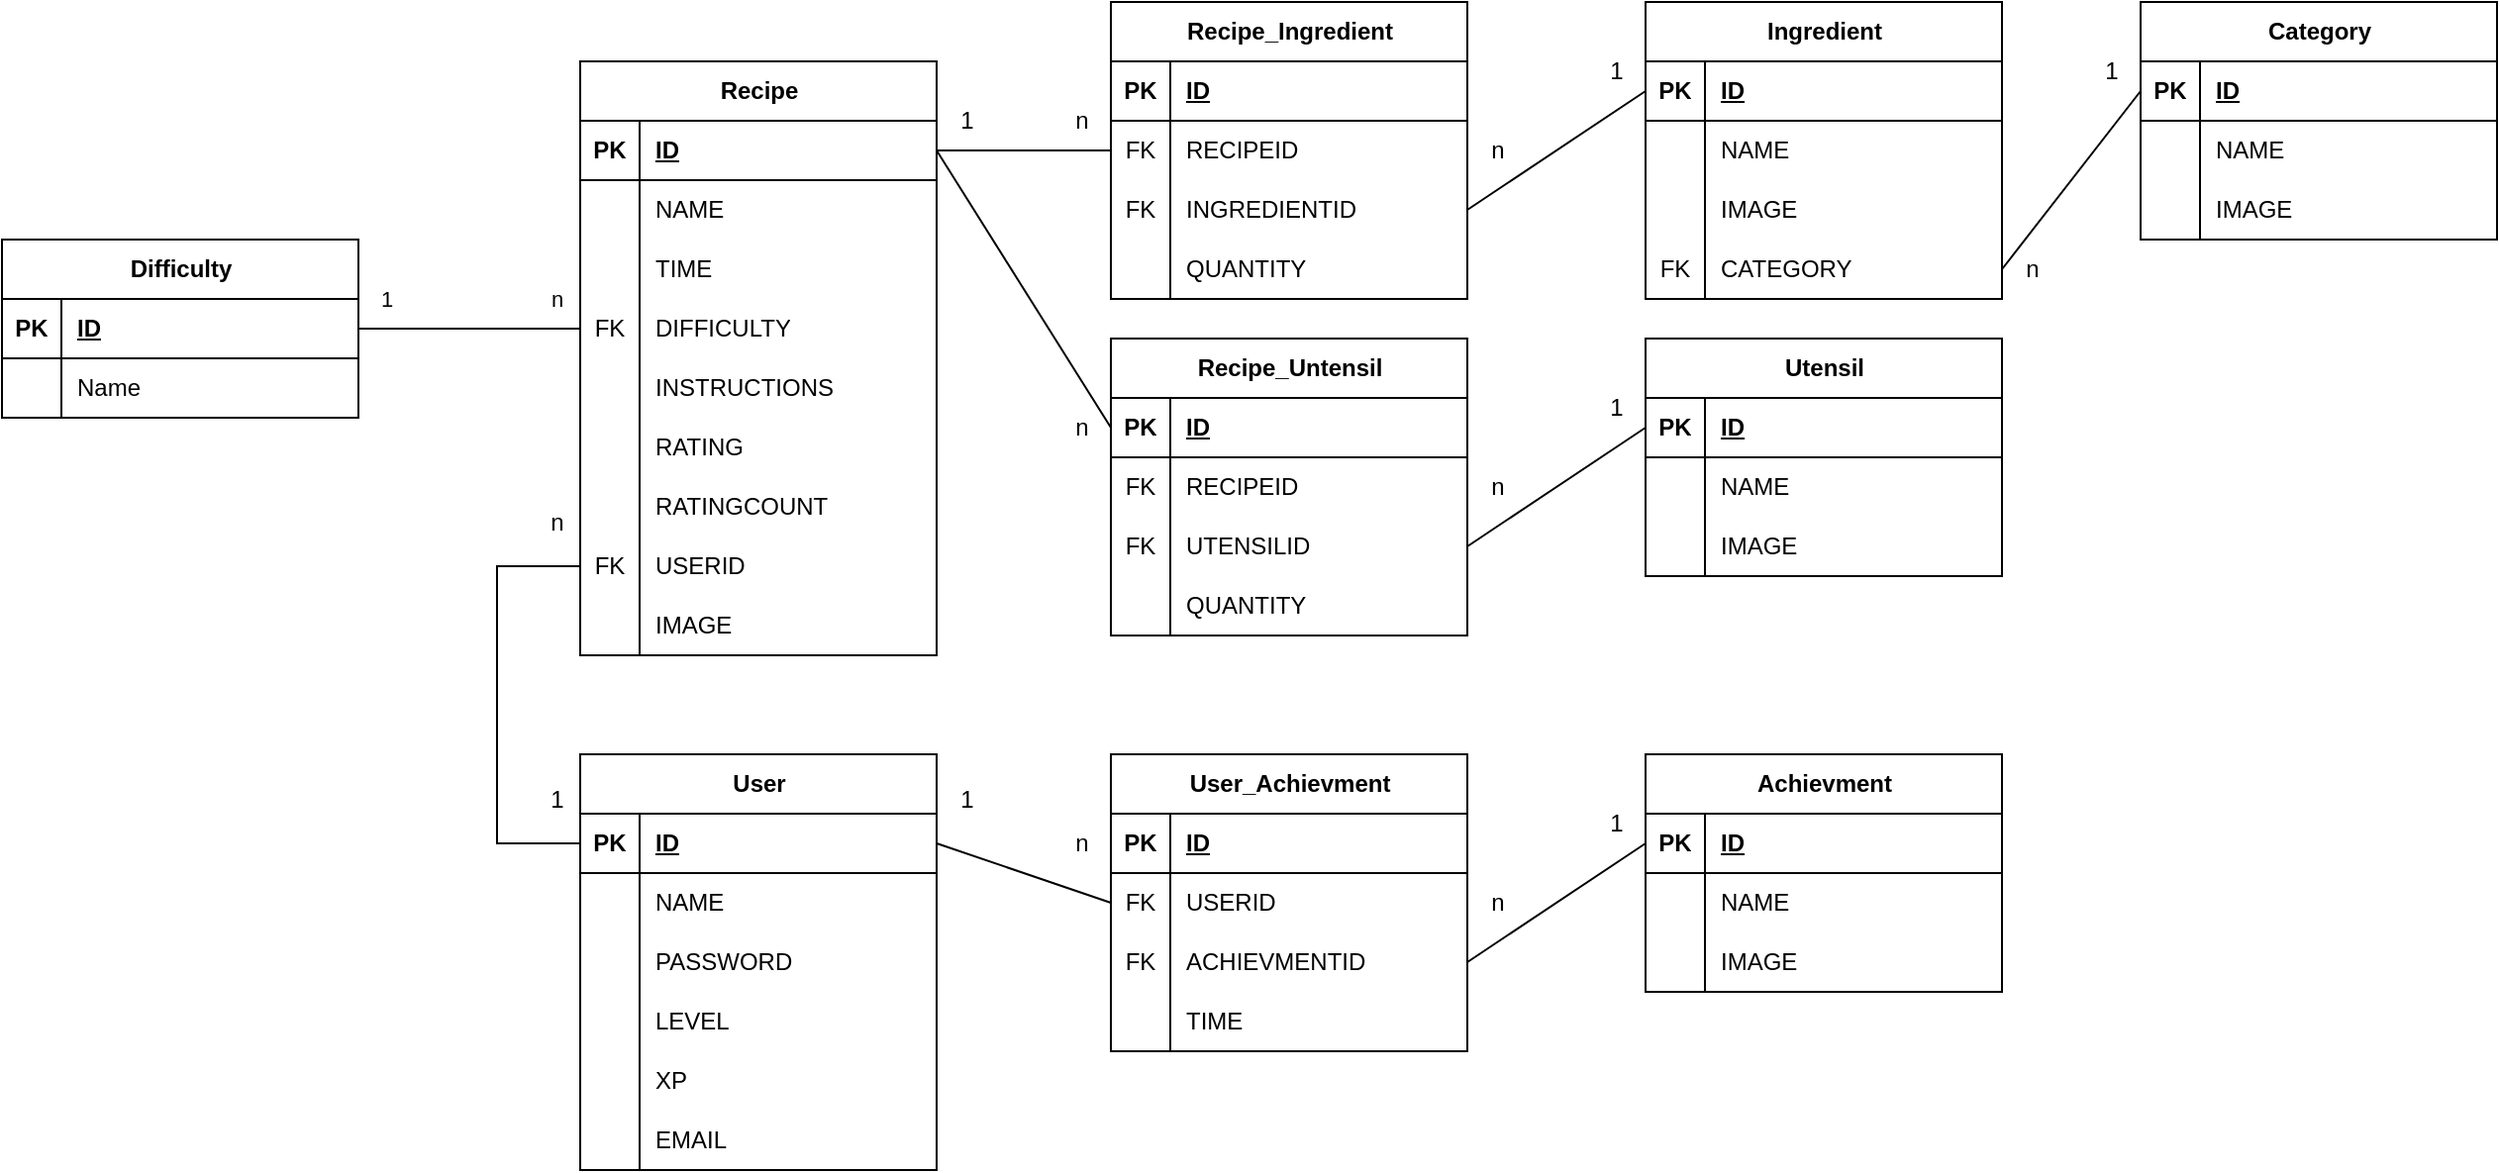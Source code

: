 <mxfile version="24.7.5">
  <diagram name="Seite-1" id="dI-5t3WgtxYJQvoR1XXH">
    <mxGraphModel dx="1142" dy="1024" grid="1" gridSize="10" guides="1" tooltips="1" connect="1" arrows="1" fold="1" page="1" pageScale="1" pageWidth="827" pageHeight="1169" math="0" shadow="0">
      <root>
        <mxCell id="0" />
        <mxCell id="1" parent="0" />
        <mxCell id="X-vyR46YRyS2ckxSCAvU-1" value="User" style="shape=table;startSize=30;container=1;collapsible=1;childLayout=tableLayout;fixedRows=1;rowLines=0;fontStyle=1;align=center;resizeLast=1;html=1;" parent="1" vertex="1">
          <mxGeometry x="1752" y="400" width="180" height="210" as="geometry" />
        </mxCell>
        <mxCell id="X-vyR46YRyS2ckxSCAvU-2" value="" style="shape=tableRow;horizontal=0;startSize=0;swimlaneHead=0;swimlaneBody=0;fillColor=none;collapsible=0;dropTarget=0;points=[[0,0.5],[1,0.5]];portConstraint=eastwest;top=0;left=0;right=0;bottom=1;" parent="X-vyR46YRyS2ckxSCAvU-1" vertex="1">
          <mxGeometry y="30" width="180" height="30" as="geometry" />
        </mxCell>
        <mxCell id="X-vyR46YRyS2ckxSCAvU-3" value="PK" style="shape=partialRectangle;connectable=0;fillColor=none;top=0;left=0;bottom=0;right=0;fontStyle=1;overflow=hidden;whiteSpace=wrap;html=1;" parent="X-vyR46YRyS2ckxSCAvU-2" vertex="1">
          <mxGeometry width="30" height="30" as="geometry">
            <mxRectangle width="30" height="30" as="alternateBounds" />
          </mxGeometry>
        </mxCell>
        <mxCell id="X-vyR46YRyS2ckxSCAvU-4" value="ID" style="shape=partialRectangle;connectable=0;fillColor=none;top=0;left=0;bottom=0;right=0;align=left;spacingLeft=6;fontStyle=5;overflow=hidden;whiteSpace=wrap;html=1;" parent="X-vyR46YRyS2ckxSCAvU-2" vertex="1">
          <mxGeometry x="30" width="150" height="30" as="geometry">
            <mxRectangle width="150" height="30" as="alternateBounds" />
          </mxGeometry>
        </mxCell>
        <mxCell id="X-vyR46YRyS2ckxSCAvU-5" value="" style="shape=tableRow;horizontal=0;startSize=0;swimlaneHead=0;swimlaneBody=0;fillColor=none;collapsible=0;dropTarget=0;points=[[0,0.5],[1,0.5]];portConstraint=eastwest;top=0;left=0;right=0;bottom=0;" parent="X-vyR46YRyS2ckxSCAvU-1" vertex="1">
          <mxGeometry y="60" width="180" height="30" as="geometry" />
        </mxCell>
        <mxCell id="X-vyR46YRyS2ckxSCAvU-6" value="" style="shape=partialRectangle;connectable=0;fillColor=none;top=0;left=0;bottom=0;right=0;editable=1;overflow=hidden;whiteSpace=wrap;html=1;" parent="X-vyR46YRyS2ckxSCAvU-5" vertex="1">
          <mxGeometry width="30" height="30" as="geometry">
            <mxRectangle width="30" height="30" as="alternateBounds" />
          </mxGeometry>
        </mxCell>
        <mxCell id="X-vyR46YRyS2ckxSCAvU-7" value="NAME" style="shape=partialRectangle;connectable=0;fillColor=none;top=0;left=0;bottom=0;right=0;align=left;spacingLeft=6;overflow=hidden;whiteSpace=wrap;html=1;" parent="X-vyR46YRyS2ckxSCAvU-5" vertex="1">
          <mxGeometry x="30" width="150" height="30" as="geometry">
            <mxRectangle width="150" height="30" as="alternateBounds" />
          </mxGeometry>
        </mxCell>
        <mxCell id="X-vyR46YRyS2ckxSCAvU-8" value="" style="shape=tableRow;horizontal=0;startSize=0;swimlaneHead=0;swimlaneBody=0;fillColor=none;collapsible=0;dropTarget=0;points=[[0,0.5],[1,0.5]];portConstraint=eastwest;top=0;left=0;right=0;bottom=0;" parent="X-vyR46YRyS2ckxSCAvU-1" vertex="1">
          <mxGeometry y="90" width="180" height="30" as="geometry" />
        </mxCell>
        <mxCell id="X-vyR46YRyS2ckxSCAvU-9" value="" style="shape=partialRectangle;connectable=0;fillColor=none;top=0;left=0;bottom=0;right=0;editable=1;overflow=hidden;whiteSpace=wrap;html=1;" parent="X-vyR46YRyS2ckxSCAvU-8" vertex="1">
          <mxGeometry width="30" height="30" as="geometry">
            <mxRectangle width="30" height="30" as="alternateBounds" />
          </mxGeometry>
        </mxCell>
        <mxCell id="X-vyR46YRyS2ckxSCAvU-10" value="PASSWORD" style="shape=partialRectangle;connectable=0;fillColor=none;top=0;left=0;bottom=0;right=0;align=left;spacingLeft=6;overflow=hidden;whiteSpace=wrap;html=1;" parent="X-vyR46YRyS2ckxSCAvU-8" vertex="1">
          <mxGeometry x="30" width="150" height="30" as="geometry">
            <mxRectangle width="150" height="30" as="alternateBounds" />
          </mxGeometry>
        </mxCell>
        <mxCell id="X-vyR46YRyS2ckxSCAvU-11" value="" style="shape=tableRow;horizontal=0;startSize=0;swimlaneHead=0;swimlaneBody=0;fillColor=none;collapsible=0;dropTarget=0;points=[[0,0.5],[1,0.5]];portConstraint=eastwest;top=0;left=0;right=0;bottom=0;" parent="X-vyR46YRyS2ckxSCAvU-1" vertex="1">
          <mxGeometry y="120" width="180" height="30" as="geometry" />
        </mxCell>
        <mxCell id="X-vyR46YRyS2ckxSCAvU-12" value="" style="shape=partialRectangle;connectable=0;fillColor=none;top=0;left=0;bottom=0;right=0;editable=1;overflow=hidden;whiteSpace=wrap;html=1;" parent="X-vyR46YRyS2ckxSCAvU-11" vertex="1">
          <mxGeometry width="30" height="30" as="geometry">
            <mxRectangle width="30" height="30" as="alternateBounds" />
          </mxGeometry>
        </mxCell>
        <mxCell id="X-vyR46YRyS2ckxSCAvU-13" value="LEVEL" style="shape=partialRectangle;connectable=0;fillColor=none;top=0;left=0;bottom=0;right=0;align=left;spacingLeft=6;overflow=hidden;whiteSpace=wrap;html=1;" parent="X-vyR46YRyS2ckxSCAvU-11" vertex="1">
          <mxGeometry x="30" width="150" height="30" as="geometry">
            <mxRectangle width="150" height="30" as="alternateBounds" />
          </mxGeometry>
        </mxCell>
        <mxCell id="X-vyR46YRyS2ckxSCAvU-14" value="" style="shape=tableRow;horizontal=0;startSize=0;swimlaneHead=0;swimlaneBody=0;fillColor=none;collapsible=0;dropTarget=0;points=[[0,0.5],[1,0.5]];portConstraint=eastwest;top=0;left=0;right=0;bottom=0;" parent="X-vyR46YRyS2ckxSCAvU-1" vertex="1">
          <mxGeometry y="150" width="180" height="30" as="geometry" />
        </mxCell>
        <mxCell id="X-vyR46YRyS2ckxSCAvU-15" value="" style="shape=partialRectangle;connectable=0;fillColor=none;top=0;left=0;bottom=0;right=0;editable=1;overflow=hidden;whiteSpace=wrap;html=1;" parent="X-vyR46YRyS2ckxSCAvU-14" vertex="1">
          <mxGeometry width="30" height="30" as="geometry">
            <mxRectangle width="30" height="30" as="alternateBounds" />
          </mxGeometry>
        </mxCell>
        <mxCell id="X-vyR46YRyS2ckxSCAvU-16" value="XP" style="shape=partialRectangle;connectable=0;fillColor=none;top=0;left=0;bottom=0;right=0;align=left;spacingLeft=6;overflow=hidden;whiteSpace=wrap;html=1;" parent="X-vyR46YRyS2ckxSCAvU-14" vertex="1">
          <mxGeometry x="30" width="150" height="30" as="geometry">
            <mxRectangle width="150" height="30" as="alternateBounds" />
          </mxGeometry>
        </mxCell>
        <mxCell id="X-vyR46YRyS2ckxSCAvU-79" value="" style="shape=tableRow;horizontal=0;startSize=0;swimlaneHead=0;swimlaneBody=0;fillColor=none;collapsible=0;dropTarget=0;points=[[0,0.5],[1,0.5]];portConstraint=eastwest;top=0;left=0;right=0;bottom=0;" parent="X-vyR46YRyS2ckxSCAvU-1" vertex="1">
          <mxGeometry y="180" width="180" height="30" as="geometry" />
        </mxCell>
        <mxCell id="X-vyR46YRyS2ckxSCAvU-80" value="" style="shape=partialRectangle;connectable=0;fillColor=none;top=0;left=0;bottom=0;right=0;editable=1;overflow=hidden;whiteSpace=wrap;html=1;" parent="X-vyR46YRyS2ckxSCAvU-79" vertex="1">
          <mxGeometry width="30" height="30" as="geometry">
            <mxRectangle width="30" height="30" as="alternateBounds" />
          </mxGeometry>
        </mxCell>
        <mxCell id="X-vyR46YRyS2ckxSCAvU-81" value="EMAIL" style="shape=partialRectangle;connectable=0;fillColor=none;top=0;left=0;bottom=0;right=0;align=left;spacingLeft=6;overflow=hidden;whiteSpace=wrap;html=1;" parent="X-vyR46YRyS2ckxSCAvU-79" vertex="1">
          <mxGeometry x="30" width="150" height="30" as="geometry">
            <mxRectangle width="150" height="30" as="alternateBounds" />
          </mxGeometry>
        </mxCell>
        <mxCell id="X-vyR46YRyS2ckxSCAvU-17" value="Difficulty" style="shape=table;startSize=30;container=1;collapsible=1;childLayout=tableLayout;fixedRows=1;rowLines=0;fontStyle=1;align=center;resizeLast=1;html=1;" parent="1" vertex="1">
          <mxGeometry x="1460" y="140" width="180" height="90" as="geometry" />
        </mxCell>
        <mxCell id="X-vyR46YRyS2ckxSCAvU-18" value="" style="shape=tableRow;horizontal=0;startSize=0;swimlaneHead=0;swimlaneBody=0;fillColor=none;collapsible=0;dropTarget=0;points=[[0,0.5],[1,0.5]];portConstraint=eastwest;top=0;left=0;right=0;bottom=1;" parent="X-vyR46YRyS2ckxSCAvU-17" vertex="1">
          <mxGeometry y="30" width="180" height="30" as="geometry" />
        </mxCell>
        <mxCell id="X-vyR46YRyS2ckxSCAvU-19" value="PK" style="shape=partialRectangle;connectable=0;fillColor=none;top=0;left=0;bottom=0;right=0;fontStyle=1;overflow=hidden;whiteSpace=wrap;html=1;" parent="X-vyR46YRyS2ckxSCAvU-18" vertex="1">
          <mxGeometry width="30" height="30" as="geometry">
            <mxRectangle width="30" height="30" as="alternateBounds" />
          </mxGeometry>
        </mxCell>
        <mxCell id="X-vyR46YRyS2ckxSCAvU-20" value="ID" style="shape=partialRectangle;connectable=0;fillColor=none;top=0;left=0;bottom=0;right=0;align=left;spacingLeft=6;fontStyle=5;overflow=hidden;whiteSpace=wrap;html=1;" parent="X-vyR46YRyS2ckxSCAvU-18" vertex="1">
          <mxGeometry x="30" width="150" height="30" as="geometry">
            <mxRectangle width="150" height="30" as="alternateBounds" />
          </mxGeometry>
        </mxCell>
        <mxCell id="X-vyR46YRyS2ckxSCAvU-21" value="" style="shape=tableRow;horizontal=0;startSize=0;swimlaneHead=0;swimlaneBody=0;fillColor=none;collapsible=0;dropTarget=0;points=[[0,0.5],[1,0.5]];portConstraint=eastwest;top=0;left=0;right=0;bottom=0;" parent="X-vyR46YRyS2ckxSCAvU-17" vertex="1">
          <mxGeometry y="60" width="180" height="30" as="geometry" />
        </mxCell>
        <mxCell id="X-vyR46YRyS2ckxSCAvU-22" value="" style="shape=partialRectangle;connectable=0;fillColor=none;top=0;left=0;bottom=0;right=0;editable=1;overflow=hidden;whiteSpace=wrap;html=1;" parent="X-vyR46YRyS2ckxSCAvU-21" vertex="1">
          <mxGeometry width="30" height="30" as="geometry">
            <mxRectangle width="30" height="30" as="alternateBounds" />
          </mxGeometry>
        </mxCell>
        <mxCell id="X-vyR46YRyS2ckxSCAvU-23" value="Name" style="shape=partialRectangle;connectable=0;fillColor=none;top=0;left=0;bottom=0;right=0;align=left;spacingLeft=6;overflow=hidden;whiteSpace=wrap;html=1;" parent="X-vyR46YRyS2ckxSCAvU-21" vertex="1">
          <mxGeometry x="30" width="150" height="30" as="geometry">
            <mxRectangle width="150" height="30" as="alternateBounds" />
          </mxGeometry>
        </mxCell>
        <mxCell id="X-vyR46YRyS2ckxSCAvU-24" value="Ingredient" style="shape=table;startSize=30;container=1;collapsible=1;childLayout=tableLayout;fixedRows=1;rowLines=0;fontStyle=1;align=center;resizeLast=1;html=1;" parent="1" vertex="1">
          <mxGeometry x="2290" y="20" width="180" height="150" as="geometry" />
        </mxCell>
        <mxCell id="X-vyR46YRyS2ckxSCAvU-25" value="" style="shape=tableRow;horizontal=0;startSize=0;swimlaneHead=0;swimlaneBody=0;fillColor=none;collapsible=0;dropTarget=0;points=[[0,0.5],[1,0.5]];portConstraint=eastwest;top=0;left=0;right=0;bottom=1;" parent="X-vyR46YRyS2ckxSCAvU-24" vertex="1">
          <mxGeometry y="30" width="180" height="30" as="geometry" />
        </mxCell>
        <mxCell id="X-vyR46YRyS2ckxSCAvU-26" value="PK" style="shape=partialRectangle;connectable=0;fillColor=none;top=0;left=0;bottom=0;right=0;fontStyle=1;overflow=hidden;whiteSpace=wrap;html=1;" parent="X-vyR46YRyS2ckxSCAvU-25" vertex="1">
          <mxGeometry width="30" height="30" as="geometry">
            <mxRectangle width="30" height="30" as="alternateBounds" />
          </mxGeometry>
        </mxCell>
        <mxCell id="X-vyR46YRyS2ckxSCAvU-27" value="ID" style="shape=partialRectangle;connectable=0;fillColor=none;top=0;left=0;bottom=0;right=0;align=left;spacingLeft=6;fontStyle=5;overflow=hidden;whiteSpace=wrap;html=1;" parent="X-vyR46YRyS2ckxSCAvU-25" vertex="1">
          <mxGeometry x="30" width="150" height="30" as="geometry">
            <mxRectangle width="150" height="30" as="alternateBounds" />
          </mxGeometry>
        </mxCell>
        <mxCell id="X-vyR46YRyS2ckxSCAvU-28" value="" style="shape=tableRow;horizontal=0;startSize=0;swimlaneHead=0;swimlaneBody=0;fillColor=none;collapsible=0;dropTarget=0;points=[[0,0.5],[1,0.5]];portConstraint=eastwest;top=0;left=0;right=0;bottom=0;" parent="X-vyR46YRyS2ckxSCAvU-24" vertex="1">
          <mxGeometry y="60" width="180" height="30" as="geometry" />
        </mxCell>
        <mxCell id="X-vyR46YRyS2ckxSCAvU-29" value="" style="shape=partialRectangle;connectable=0;fillColor=none;top=0;left=0;bottom=0;right=0;editable=1;overflow=hidden;whiteSpace=wrap;html=1;" parent="X-vyR46YRyS2ckxSCAvU-28" vertex="1">
          <mxGeometry width="30" height="30" as="geometry">
            <mxRectangle width="30" height="30" as="alternateBounds" />
          </mxGeometry>
        </mxCell>
        <mxCell id="X-vyR46YRyS2ckxSCAvU-30" value="NAME" style="shape=partialRectangle;connectable=0;fillColor=none;top=0;left=0;bottom=0;right=0;align=left;spacingLeft=6;overflow=hidden;whiteSpace=wrap;html=1;" parent="X-vyR46YRyS2ckxSCAvU-28" vertex="1">
          <mxGeometry x="30" width="150" height="30" as="geometry">
            <mxRectangle width="150" height="30" as="alternateBounds" />
          </mxGeometry>
        </mxCell>
        <mxCell id="WhiQcpHxxrRyRpw_PIDr-4" value="" style="shape=tableRow;horizontal=0;startSize=0;swimlaneHead=0;swimlaneBody=0;fillColor=none;collapsible=0;dropTarget=0;points=[[0,0.5],[1,0.5]];portConstraint=eastwest;top=0;left=0;right=0;bottom=0;" parent="X-vyR46YRyS2ckxSCAvU-24" vertex="1">
          <mxGeometry y="90" width="180" height="30" as="geometry" />
        </mxCell>
        <mxCell id="WhiQcpHxxrRyRpw_PIDr-5" value="" style="shape=partialRectangle;connectable=0;fillColor=none;top=0;left=0;bottom=0;right=0;editable=1;overflow=hidden;whiteSpace=wrap;html=1;" parent="WhiQcpHxxrRyRpw_PIDr-4" vertex="1">
          <mxGeometry width="30" height="30" as="geometry">
            <mxRectangle width="30" height="30" as="alternateBounds" />
          </mxGeometry>
        </mxCell>
        <mxCell id="WhiQcpHxxrRyRpw_PIDr-6" value="IMAGE" style="shape=partialRectangle;connectable=0;fillColor=none;top=0;left=0;bottom=0;right=0;align=left;spacingLeft=6;overflow=hidden;whiteSpace=wrap;html=1;" parent="WhiQcpHxxrRyRpw_PIDr-4" vertex="1">
          <mxGeometry x="30" width="150" height="30" as="geometry">
            <mxRectangle width="150" height="30" as="alternateBounds" />
          </mxGeometry>
        </mxCell>
        <mxCell id="WhiQcpHxxrRyRpw_PIDr-29" value="" style="shape=tableRow;horizontal=0;startSize=0;swimlaneHead=0;swimlaneBody=0;fillColor=none;collapsible=0;dropTarget=0;points=[[0,0.5],[1,0.5]];portConstraint=eastwest;top=0;left=0;right=0;bottom=0;" parent="X-vyR46YRyS2ckxSCAvU-24" vertex="1">
          <mxGeometry y="120" width="180" height="30" as="geometry" />
        </mxCell>
        <mxCell id="WhiQcpHxxrRyRpw_PIDr-30" value="FK" style="shape=partialRectangle;connectable=0;fillColor=none;top=0;left=0;bottom=0;right=0;editable=1;overflow=hidden;whiteSpace=wrap;html=1;" parent="WhiQcpHxxrRyRpw_PIDr-29" vertex="1">
          <mxGeometry width="30" height="30" as="geometry">
            <mxRectangle width="30" height="30" as="alternateBounds" />
          </mxGeometry>
        </mxCell>
        <mxCell id="WhiQcpHxxrRyRpw_PIDr-31" value="CATEGORY" style="shape=partialRectangle;connectable=0;fillColor=none;top=0;left=0;bottom=0;right=0;align=left;spacingLeft=6;overflow=hidden;whiteSpace=wrap;html=1;" parent="WhiQcpHxxrRyRpw_PIDr-29" vertex="1">
          <mxGeometry x="30" width="150" height="30" as="geometry">
            <mxRectangle width="150" height="30" as="alternateBounds" />
          </mxGeometry>
        </mxCell>
        <mxCell id="X-vyR46YRyS2ckxSCAvU-31" value="Recipe" style="shape=table;startSize=30;container=1;collapsible=1;childLayout=tableLayout;fixedRows=1;rowLines=0;fontStyle=1;align=center;resizeLast=1;html=1;" parent="1" vertex="1">
          <mxGeometry x="1752" y="50" width="180" height="300" as="geometry" />
        </mxCell>
        <mxCell id="X-vyR46YRyS2ckxSCAvU-32" value="" style="shape=tableRow;horizontal=0;startSize=0;swimlaneHead=0;swimlaneBody=0;fillColor=none;collapsible=0;dropTarget=0;points=[[0,0.5],[1,0.5]];portConstraint=eastwest;top=0;left=0;right=0;bottom=1;" parent="X-vyR46YRyS2ckxSCAvU-31" vertex="1">
          <mxGeometry y="30" width="180" height="30" as="geometry" />
        </mxCell>
        <mxCell id="X-vyR46YRyS2ckxSCAvU-33" value="PK" style="shape=partialRectangle;connectable=0;fillColor=none;top=0;left=0;bottom=0;right=0;fontStyle=1;overflow=hidden;whiteSpace=wrap;html=1;" parent="X-vyR46YRyS2ckxSCAvU-32" vertex="1">
          <mxGeometry width="30" height="30" as="geometry">
            <mxRectangle width="30" height="30" as="alternateBounds" />
          </mxGeometry>
        </mxCell>
        <mxCell id="X-vyR46YRyS2ckxSCAvU-34" value="ID" style="shape=partialRectangle;connectable=0;fillColor=none;top=0;left=0;bottom=0;right=0;align=left;spacingLeft=6;fontStyle=5;overflow=hidden;whiteSpace=wrap;html=1;" parent="X-vyR46YRyS2ckxSCAvU-32" vertex="1">
          <mxGeometry x="30" width="150" height="30" as="geometry">
            <mxRectangle width="150" height="30" as="alternateBounds" />
          </mxGeometry>
        </mxCell>
        <mxCell id="X-vyR46YRyS2ckxSCAvU-35" value="" style="shape=tableRow;horizontal=0;startSize=0;swimlaneHead=0;swimlaneBody=0;fillColor=none;collapsible=0;dropTarget=0;points=[[0,0.5],[1,0.5]];portConstraint=eastwest;top=0;left=0;right=0;bottom=0;" parent="X-vyR46YRyS2ckxSCAvU-31" vertex="1">
          <mxGeometry y="60" width="180" height="30" as="geometry" />
        </mxCell>
        <mxCell id="X-vyR46YRyS2ckxSCAvU-36" value="" style="shape=partialRectangle;connectable=0;fillColor=none;top=0;left=0;bottom=0;right=0;editable=1;overflow=hidden;whiteSpace=wrap;html=1;" parent="X-vyR46YRyS2ckxSCAvU-35" vertex="1">
          <mxGeometry width="30" height="30" as="geometry">
            <mxRectangle width="30" height="30" as="alternateBounds" />
          </mxGeometry>
        </mxCell>
        <mxCell id="X-vyR46YRyS2ckxSCAvU-37" value="NAME" style="shape=partialRectangle;connectable=0;fillColor=none;top=0;left=0;bottom=0;right=0;align=left;spacingLeft=6;overflow=hidden;whiteSpace=wrap;html=1;" parent="X-vyR46YRyS2ckxSCAvU-35" vertex="1">
          <mxGeometry x="30" width="150" height="30" as="geometry">
            <mxRectangle width="150" height="30" as="alternateBounds" />
          </mxGeometry>
        </mxCell>
        <mxCell id="X-vyR46YRyS2ckxSCAvU-44" value="" style="shape=tableRow;horizontal=0;startSize=0;swimlaneHead=0;swimlaneBody=0;fillColor=none;collapsible=0;dropTarget=0;points=[[0,0.5],[1,0.5]];portConstraint=eastwest;top=0;left=0;right=0;bottom=0;" parent="X-vyR46YRyS2ckxSCAvU-31" vertex="1">
          <mxGeometry y="90" width="180" height="30" as="geometry" />
        </mxCell>
        <mxCell id="X-vyR46YRyS2ckxSCAvU-45" value="" style="shape=partialRectangle;connectable=0;fillColor=none;top=0;left=0;bottom=0;right=0;editable=1;overflow=hidden;whiteSpace=wrap;html=1;" parent="X-vyR46YRyS2ckxSCAvU-44" vertex="1">
          <mxGeometry width="30" height="30" as="geometry">
            <mxRectangle width="30" height="30" as="alternateBounds" />
          </mxGeometry>
        </mxCell>
        <mxCell id="X-vyR46YRyS2ckxSCAvU-46" value="TIME" style="shape=partialRectangle;connectable=0;fillColor=none;top=0;left=0;bottom=0;right=0;align=left;spacingLeft=6;overflow=hidden;whiteSpace=wrap;html=1;" parent="X-vyR46YRyS2ckxSCAvU-44" vertex="1">
          <mxGeometry x="30" width="150" height="30" as="geometry">
            <mxRectangle width="150" height="30" as="alternateBounds" />
          </mxGeometry>
        </mxCell>
        <mxCell id="X-vyR46YRyS2ckxSCAvU-47" value="" style="shape=tableRow;horizontal=0;startSize=0;swimlaneHead=0;swimlaneBody=0;fillColor=none;collapsible=0;dropTarget=0;points=[[0,0.5],[1,0.5]];portConstraint=eastwest;top=0;left=0;right=0;bottom=0;" parent="X-vyR46YRyS2ckxSCAvU-31" vertex="1">
          <mxGeometry y="120" width="180" height="30" as="geometry" />
        </mxCell>
        <mxCell id="X-vyR46YRyS2ckxSCAvU-48" value="FK" style="shape=partialRectangle;connectable=0;fillColor=none;top=0;left=0;bottom=0;right=0;editable=1;overflow=hidden;whiteSpace=wrap;html=1;" parent="X-vyR46YRyS2ckxSCAvU-47" vertex="1">
          <mxGeometry width="30" height="30" as="geometry">
            <mxRectangle width="30" height="30" as="alternateBounds" />
          </mxGeometry>
        </mxCell>
        <mxCell id="X-vyR46YRyS2ckxSCAvU-49" value="DIFFICULTY" style="shape=partialRectangle;connectable=0;fillColor=none;top=0;left=0;bottom=0;right=0;align=left;spacingLeft=6;overflow=hidden;whiteSpace=wrap;html=1;" parent="X-vyR46YRyS2ckxSCAvU-47" vertex="1">
          <mxGeometry x="30" width="150" height="30" as="geometry">
            <mxRectangle width="150" height="30" as="alternateBounds" />
          </mxGeometry>
        </mxCell>
        <mxCell id="X-vyR46YRyS2ckxSCAvU-50" value="" style="shape=tableRow;horizontal=0;startSize=0;swimlaneHead=0;swimlaneBody=0;fillColor=none;collapsible=0;dropTarget=0;points=[[0,0.5],[1,0.5]];portConstraint=eastwest;top=0;left=0;right=0;bottom=0;" parent="X-vyR46YRyS2ckxSCAvU-31" vertex="1">
          <mxGeometry y="150" width="180" height="30" as="geometry" />
        </mxCell>
        <mxCell id="X-vyR46YRyS2ckxSCAvU-51" value="" style="shape=partialRectangle;connectable=0;fillColor=none;top=0;left=0;bottom=0;right=0;editable=1;overflow=hidden;whiteSpace=wrap;html=1;" parent="X-vyR46YRyS2ckxSCAvU-50" vertex="1">
          <mxGeometry width="30" height="30" as="geometry">
            <mxRectangle width="30" height="30" as="alternateBounds" />
          </mxGeometry>
        </mxCell>
        <mxCell id="X-vyR46YRyS2ckxSCAvU-52" value="INSTRUCTIONS" style="shape=partialRectangle;connectable=0;fillColor=none;top=0;left=0;bottom=0;right=0;align=left;spacingLeft=6;overflow=hidden;whiteSpace=wrap;html=1;" parent="X-vyR46YRyS2ckxSCAvU-50" vertex="1">
          <mxGeometry x="30" width="150" height="30" as="geometry">
            <mxRectangle width="150" height="30" as="alternateBounds" />
          </mxGeometry>
        </mxCell>
        <mxCell id="X-vyR46YRyS2ckxSCAvU-53" value="" style="shape=tableRow;horizontal=0;startSize=0;swimlaneHead=0;swimlaneBody=0;fillColor=none;collapsible=0;dropTarget=0;points=[[0,0.5],[1,0.5]];portConstraint=eastwest;top=0;left=0;right=0;bottom=0;" parent="X-vyR46YRyS2ckxSCAvU-31" vertex="1">
          <mxGeometry y="180" width="180" height="30" as="geometry" />
        </mxCell>
        <mxCell id="X-vyR46YRyS2ckxSCAvU-54" value="" style="shape=partialRectangle;connectable=0;fillColor=none;top=0;left=0;bottom=0;right=0;editable=1;overflow=hidden;whiteSpace=wrap;html=1;" parent="X-vyR46YRyS2ckxSCAvU-53" vertex="1">
          <mxGeometry width="30" height="30" as="geometry">
            <mxRectangle width="30" height="30" as="alternateBounds" />
          </mxGeometry>
        </mxCell>
        <mxCell id="X-vyR46YRyS2ckxSCAvU-55" value="RATING" style="shape=partialRectangle;connectable=0;fillColor=none;top=0;left=0;bottom=0;right=0;align=left;spacingLeft=6;overflow=hidden;whiteSpace=wrap;html=1;" parent="X-vyR46YRyS2ckxSCAvU-53" vertex="1">
          <mxGeometry x="30" width="150" height="30" as="geometry">
            <mxRectangle width="150" height="30" as="alternateBounds" />
          </mxGeometry>
        </mxCell>
        <mxCell id="WhiQcpHxxrRyRpw_PIDr-13" value="" style="shape=tableRow;horizontal=0;startSize=0;swimlaneHead=0;swimlaneBody=0;fillColor=none;collapsible=0;dropTarget=0;points=[[0,0.5],[1,0.5]];portConstraint=eastwest;top=0;left=0;right=0;bottom=0;" parent="X-vyR46YRyS2ckxSCAvU-31" vertex="1">
          <mxGeometry y="210" width="180" height="30" as="geometry" />
        </mxCell>
        <mxCell id="WhiQcpHxxrRyRpw_PIDr-14" value="" style="shape=partialRectangle;connectable=0;fillColor=none;top=0;left=0;bottom=0;right=0;editable=1;overflow=hidden;whiteSpace=wrap;html=1;" parent="WhiQcpHxxrRyRpw_PIDr-13" vertex="1">
          <mxGeometry width="30" height="30" as="geometry">
            <mxRectangle width="30" height="30" as="alternateBounds" />
          </mxGeometry>
        </mxCell>
        <mxCell id="WhiQcpHxxrRyRpw_PIDr-15" value="RATINGCOUNT" style="shape=partialRectangle;connectable=0;fillColor=none;top=0;left=0;bottom=0;right=0;align=left;spacingLeft=6;overflow=hidden;whiteSpace=wrap;html=1;" parent="WhiQcpHxxrRyRpw_PIDr-13" vertex="1">
          <mxGeometry x="30" width="150" height="30" as="geometry">
            <mxRectangle width="150" height="30" as="alternateBounds" />
          </mxGeometry>
        </mxCell>
        <mxCell id="WhiQcpHxxrRyRpw_PIDr-1" value="" style="shape=tableRow;horizontal=0;startSize=0;swimlaneHead=0;swimlaneBody=0;fillColor=none;collapsible=0;dropTarget=0;points=[[0,0.5],[1,0.5]];portConstraint=eastwest;top=0;left=0;right=0;bottom=0;" parent="X-vyR46YRyS2ckxSCAvU-31" vertex="1">
          <mxGeometry y="240" width="180" height="30" as="geometry" />
        </mxCell>
        <mxCell id="WhiQcpHxxrRyRpw_PIDr-2" value="FK" style="shape=partialRectangle;connectable=0;fillColor=none;top=0;left=0;bottom=0;right=0;editable=1;overflow=hidden;whiteSpace=wrap;html=1;" parent="WhiQcpHxxrRyRpw_PIDr-1" vertex="1">
          <mxGeometry width="30" height="30" as="geometry">
            <mxRectangle width="30" height="30" as="alternateBounds" />
          </mxGeometry>
        </mxCell>
        <mxCell id="WhiQcpHxxrRyRpw_PIDr-3" value="USERID" style="shape=partialRectangle;connectable=0;fillColor=none;top=0;left=0;bottom=0;right=0;align=left;spacingLeft=6;overflow=hidden;whiteSpace=wrap;html=1;" parent="WhiQcpHxxrRyRpw_PIDr-1" vertex="1">
          <mxGeometry x="30" width="150" height="30" as="geometry">
            <mxRectangle width="150" height="30" as="alternateBounds" />
          </mxGeometry>
        </mxCell>
        <mxCell id="BqwBsYrHQALBwbv7WWk7-32" value="" style="shape=tableRow;horizontal=0;startSize=0;swimlaneHead=0;swimlaneBody=0;fillColor=none;collapsible=0;dropTarget=0;points=[[0,0.5],[1,0.5]];portConstraint=eastwest;top=0;left=0;right=0;bottom=0;" parent="X-vyR46YRyS2ckxSCAvU-31" vertex="1">
          <mxGeometry y="270" width="180" height="30" as="geometry" />
        </mxCell>
        <mxCell id="BqwBsYrHQALBwbv7WWk7-33" value="" style="shape=partialRectangle;connectable=0;fillColor=none;top=0;left=0;bottom=0;right=0;editable=1;overflow=hidden;whiteSpace=wrap;html=1;" parent="BqwBsYrHQALBwbv7WWk7-32" vertex="1">
          <mxGeometry width="30" height="30" as="geometry">
            <mxRectangle width="30" height="30" as="alternateBounds" />
          </mxGeometry>
        </mxCell>
        <mxCell id="BqwBsYrHQALBwbv7WWk7-34" value="IMAGE" style="shape=partialRectangle;connectable=0;fillColor=none;top=0;left=0;bottom=0;right=0;align=left;spacingLeft=6;overflow=hidden;whiteSpace=wrap;html=1;" parent="BqwBsYrHQALBwbv7WWk7-32" vertex="1">
          <mxGeometry x="30" width="150" height="30" as="geometry">
            <mxRectangle width="150" height="30" as="alternateBounds" />
          </mxGeometry>
        </mxCell>
        <mxCell id="X-vyR46YRyS2ckxSCAvU-59" value="Achievment" style="shape=table;startSize=30;container=1;collapsible=1;childLayout=tableLayout;fixedRows=1;rowLines=0;fontStyle=1;align=center;resizeLast=1;html=1;" parent="1" vertex="1">
          <mxGeometry x="2290" y="400" width="180" height="120" as="geometry" />
        </mxCell>
        <mxCell id="X-vyR46YRyS2ckxSCAvU-60" value="" style="shape=tableRow;horizontal=0;startSize=0;swimlaneHead=0;swimlaneBody=0;fillColor=none;collapsible=0;dropTarget=0;points=[[0,0.5],[1,0.5]];portConstraint=eastwest;top=0;left=0;right=0;bottom=1;" parent="X-vyR46YRyS2ckxSCAvU-59" vertex="1">
          <mxGeometry y="30" width="180" height="30" as="geometry" />
        </mxCell>
        <mxCell id="X-vyR46YRyS2ckxSCAvU-61" value="PK" style="shape=partialRectangle;connectable=0;fillColor=none;top=0;left=0;bottom=0;right=0;fontStyle=1;overflow=hidden;whiteSpace=wrap;html=1;" parent="X-vyR46YRyS2ckxSCAvU-60" vertex="1">
          <mxGeometry width="30" height="30" as="geometry">
            <mxRectangle width="30" height="30" as="alternateBounds" />
          </mxGeometry>
        </mxCell>
        <mxCell id="X-vyR46YRyS2ckxSCAvU-62" value="ID" style="shape=partialRectangle;connectable=0;fillColor=none;top=0;left=0;bottom=0;right=0;align=left;spacingLeft=6;fontStyle=5;overflow=hidden;whiteSpace=wrap;html=1;" parent="X-vyR46YRyS2ckxSCAvU-60" vertex="1">
          <mxGeometry x="30" width="150" height="30" as="geometry">
            <mxRectangle width="150" height="30" as="alternateBounds" />
          </mxGeometry>
        </mxCell>
        <mxCell id="X-vyR46YRyS2ckxSCAvU-63" value="" style="shape=tableRow;horizontal=0;startSize=0;swimlaneHead=0;swimlaneBody=0;fillColor=none;collapsible=0;dropTarget=0;points=[[0,0.5],[1,0.5]];portConstraint=eastwest;top=0;left=0;right=0;bottom=0;" parent="X-vyR46YRyS2ckxSCAvU-59" vertex="1">
          <mxGeometry y="60" width="180" height="30" as="geometry" />
        </mxCell>
        <mxCell id="X-vyR46YRyS2ckxSCAvU-64" value="" style="shape=partialRectangle;connectable=0;fillColor=none;top=0;left=0;bottom=0;right=0;editable=1;overflow=hidden;whiteSpace=wrap;html=1;" parent="X-vyR46YRyS2ckxSCAvU-63" vertex="1">
          <mxGeometry width="30" height="30" as="geometry">
            <mxRectangle width="30" height="30" as="alternateBounds" />
          </mxGeometry>
        </mxCell>
        <mxCell id="X-vyR46YRyS2ckxSCAvU-65" value="NAME" style="shape=partialRectangle;connectable=0;fillColor=none;top=0;left=0;bottom=0;right=0;align=left;spacingLeft=6;overflow=hidden;whiteSpace=wrap;html=1;" parent="X-vyR46YRyS2ckxSCAvU-63" vertex="1">
          <mxGeometry x="30" width="150" height="30" as="geometry">
            <mxRectangle width="150" height="30" as="alternateBounds" />
          </mxGeometry>
        </mxCell>
        <mxCell id="WhiQcpHxxrRyRpw_PIDr-10" value="" style="shape=tableRow;horizontal=0;startSize=0;swimlaneHead=0;swimlaneBody=0;fillColor=none;collapsible=0;dropTarget=0;points=[[0,0.5],[1,0.5]];portConstraint=eastwest;top=0;left=0;right=0;bottom=0;" parent="X-vyR46YRyS2ckxSCAvU-59" vertex="1">
          <mxGeometry y="90" width="180" height="30" as="geometry" />
        </mxCell>
        <mxCell id="WhiQcpHxxrRyRpw_PIDr-11" value="" style="shape=partialRectangle;connectable=0;fillColor=none;top=0;left=0;bottom=0;right=0;editable=1;overflow=hidden;whiteSpace=wrap;html=1;" parent="WhiQcpHxxrRyRpw_PIDr-10" vertex="1">
          <mxGeometry width="30" height="30" as="geometry">
            <mxRectangle width="30" height="30" as="alternateBounds" />
          </mxGeometry>
        </mxCell>
        <mxCell id="WhiQcpHxxrRyRpw_PIDr-12" value="IMAGE" style="shape=partialRectangle;connectable=0;fillColor=none;top=0;left=0;bottom=0;right=0;align=left;spacingLeft=6;overflow=hidden;whiteSpace=wrap;html=1;" parent="WhiQcpHxxrRyRpw_PIDr-10" vertex="1">
          <mxGeometry x="30" width="150" height="30" as="geometry">
            <mxRectangle width="150" height="30" as="alternateBounds" />
          </mxGeometry>
        </mxCell>
        <mxCell id="X-vyR46YRyS2ckxSCAvU-66" value="Utensil" style="shape=table;startSize=30;container=1;collapsible=1;childLayout=tableLayout;fixedRows=1;rowLines=0;fontStyle=1;align=center;resizeLast=1;html=1;" parent="1" vertex="1">
          <mxGeometry x="2290" y="190" width="180" height="120" as="geometry" />
        </mxCell>
        <mxCell id="X-vyR46YRyS2ckxSCAvU-67" value="" style="shape=tableRow;horizontal=0;startSize=0;swimlaneHead=0;swimlaneBody=0;fillColor=none;collapsible=0;dropTarget=0;points=[[0,0.5],[1,0.5]];portConstraint=eastwest;top=0;left=0;right=0;bottom=1;" parent="X-vyR46YRyS2ckxSCAvU-66" vertex="1">
          <mxGeometry y="30" width="180" height="30" as="geometry" />
        </mxCell>
        <mxCell id="X-vyR46YRyS2ckxSCAvU-68" value="PK" style="shape=partialRectangle;connectable=0;fillColor=none;top=0;left=0;bottom=0;right=0;fontStyle=1;overflow=hidden;whiteSpace=wrap;html=1;" parent="X-vyR46YRyS2ckxSCAvU-67" vertex="1">
          <mxGeometry width="30" height="30" as="geometry">
            <mxRectangle width="30" height="30" as="alternateBounds" />
          </mxGeometry>
        </mxCell>
        <mxCell id="X-vyR46YRyS2ckxSCAvU-69" value="ID" style="shape=partialRectangle;connectable=0;fillColor=none;top=0;left=0;bottom=0;right=0;align=left;spacingLeft=6;fontStyle=5;overflow=hidden;whiteSpace=wrap;html=1;" parent="X-vyR46YRyS2ckxSCAvU-67" vertex="1">
          <mxGeometry x="30" width="150" height="30" as="geometry">
            <mxRectangle width="150" height="30" as="alternateBounds" />
          </mxGeometry>
        </mxCell>
        <mxCell id="X-vyR46YRyS2ckxSCAvU-70" value="" style="shape=tableRow;horizontal=0;startSize=0;swimlaneHead=0;swimlaneBody=0;fillColor=none;collapsible=0;dropTarget=0;points=[[0,0.5],[1,0.5]];portConstraint=eastwest;top=0;left=0;right=0;bottom=0;" parent="X-vyR46YRyS2ckxSCAvU-66" vertex="1">
          <mxGeometry y="60" width="180" height="30" as="geometry" />
        </mxCell>
        <mxCell id="X-vyR46YRyS2ckxSCAvU-71" value="" style="shape=partialRectangle;connectable=0;fillColor=none;top=0;left=0;bottom=0;right=0;editable=1;overflow=hidden;whiteSpace=wrap;html=1;" parent="X-vyR46YRyS2ckxSCAvU-70" vertex="1">
          <mxGeometry width="30" height="30" as="geometry">
            <mxRectangle width="30" height="30" as="alternateBounds" />
          </mxGeometry>
        </mxCell>
        <mxCell id="X-vyR46YRyS2ckxSCAvU-72" value="NAME" style="shape=partialRectangle;connectable=0;fillColor=none;top=0;left=0;bottom=0;right=0;align=left;spacingLeft=6;overflow=hidden;whiteSpace=wrap;html=1;" parent="X-vyR46YRyS2ckxSCAvU-70" vertex="1">
          <mxGeometry x="30" width="150" height="30" as="geometry">
            <mxRectangle width="150" height="30" as="alternateBounds" />
          </mxGeometry>
        </mxCell>
        <mxCell id="WhiQcpHxxrRyRpw_PIDr-7" value="" style="shape=tableRow;horizontal=0;startSize=0;swimlaneHead=0;swimlaneBody=0;fillColor=none;collapsible=0;dropTarget=0;points=[[0,0.5],[1,0.5]];portConstraint=eastwest;top=0;left=0;right=0;bottom=0;" parent="X-vyR46YRyS2ckxSCAvU-66" vertex="1">
          <mxGeometry y="90" width="180" height="30" as="geometry" />
        </mxCell>
        <mxCell id="WhiQcpHxxrRyRpw_PIDr-8" value="" style="shape=partialRectangle;connectable=0;fillColor=none;top=0;left=0;bottom=0;right=0;editable=1;overflow=hidden;whiteSpace=wrap;html=1;" parent="WhiQcpHxxrRyRpw_PIDr-7" vertex="1">
          <mxGeometry width="30" height="30" as="geometry">
            <mxRectangle width="30" height="30" as="alternateBounds" />
          </mxGeometry>
        </mxCell>
        <mxCell id="WhiQcpHxxrRyRpw_PIDr-9" value="IMAGE" style="shape=partialRectangle;connectable=0;fillColor=none;top=0;left=0;bottom=0;right=0;align=left;spacingLeft=6;overflow=hidden;whiteSpace=wrap;html=1;" parent="WhiQcpHxxrRyRpw_PIDr-7" vertex="1">
          <mxGeometry x="30" width="150" height="30" as="geometry">
            <mxRectangle width="150" height="30" as="alternateBounds" />
          </mxGeometry>
        </mxCell>
        <mxCell id="X-vyR46YRyS2ckxSCAvU-76" value="" style="endArrow=none;html=1;rounded=0;entryX=0;entryY=0.5;entryDx=0;entryDy=0;exitX=1;exitY=0.5;exitDx=0;exitDy=0;" parent="1" source="X-vyR46YRyS2ckxSCAvU-18" target="X-vyR46YRyS2ckxSCAvU-47" edge="1">
          <mxGeometry relative="1" as="geometry">
            <mxPoint x="1542" y="460" as="sourcePoint" />
            <mxPoint x="1702" y="460" as="targetPoint" />
            <Array as="points" />
          </mxGeometry>
        </mxCell>
        <mxCell id="X-vyR46YRyS2ckxSCAvU-77" value="1" style="edgeLabel;html=1;align=center;verticalAlign=middle;resizable=0;points=[];" parent="X-vyR46YRyS2ckxSCAvU-76" vertex="1" connectable="0">
          <mxGeometry x="-0.716" relative="1" as="geometry">
            <mxPoint x="-2" y="-15" as="offset" />
          </mxGeometry>
        </mxCell>
        <mxCell id="X-vyR46YRyS2ckxSCAvU-78" value="n" style="edgeLabel;html=1;align=center;verticalAlign=middle;resizable=0;points=[];" parent="X-vyR46YRyS2ckxSCAvU-76" vertex="1" connectable="0">
          <mxGeometry x="0.712" y="-3" relative="1" as="geometry">
            <mxPoint x="4" y="-18" as="offset" />
          </mxGeometry>
        </mxCell>
        <mxCell id="WhiQcpHxxrRyRpw_PIDr-19" value="Category" style="shape=table;startSize=30;container=1;collapsible=1;childLayout=tableLayout;fixedRows=1;rowLines=0;fontStyle=1;align=center;resizeLast=1;html=1;" parent="1" vertex="1">
          <mxGeometry x="2540" y="20" width="180" height="120" as="geometry" />
        </mxCell>
        <mxCell id="WhiQcpHxxrRyRpw_PIDr-20" value="" style="shape=tableRow;horizontal=0;startSize=0;swimlaneHead=0;swimlaneBody=0;fillColor=none;collapsible=0;dropTarget=0;points=[[0,0.5],[1,0.5]];portConstraint=eastwest;top=0;left=0;right=0;bottom=1;" parent="WhiQcpHxxrRyRpw_PIDr-19" vertex="1">
          <mxGeometry y="30" width="180" height="30" as="geometry" />
        </mxCell>
        <mxCell id="WhiQcpHxxrRyRpw_PIDr-21" value="PK" style="shape=partialRectangle;connectable=0;fillColor=none;top=0;left=0;bottom=0;right=0;fontStyle=1;overflow=hidden;whiteSpace=wrap;html=1;" parent="WhiQcpHxxrRyRpw_PIDr-20" vertex="1">
          <mxGeometry width="30" height="30" as="geometry">
            <mxRectangle width="30" height="30" as="alternateBounds" />
          </mxGeometry>
        </mxCell>
        <mxCell id="WhiQcpHxxrRyRpw_PIDr-22" value="ID" style="shape=partialRectangle;connectable=0;fillColor=none;top=0;left=0;bottom=0;right=0;align=left;spacingLeft=6;fontStyle=5;overflow=hidden;whiteSpace=wrap;html=1;" parent="WhiQcpHxxrRyRpw_PIDr-20" vertex="1">
          <mxGeometry x="30" width="150" height="30" as="geometry">
            <mxRectangle width="150" height="30" as="alternateBounds" />
          </mxGeometry>
        </mxCell>
        <mxCell id="WhiQcpHxxrRyRpw_PIDr-23" value="" style="shape=tableRow;horizontal=0;startSize=0;swimlaneHead=0;swimlaneBody=0;fillColor=none;collapsible=0;dropTarget=0;points=[[0,0.5],[1,0.5]];portConstraint=eastwest;top=0;left=0;right=0;bottom=0;" parent="WhiQcpHxxrRyRpw_PIDr-19" vertex="1">
          <mxGeometry y="60" width="180" height="30" as="geometry" />
        </mxCell>
        <mxCell id="WhiQcpHxxrRyRpw_PIDr-24" value="" style="shape=partialRectangle;connectable=0;fillColor=none;top=0;left=0;bottom=0;right=0;editable=1;overflow=hidden;whiteSpace=wrap;html=1;" parent="WhiQcpHxxrRyRpw_PIDr-23" vertex="1">
          <mxGeometry width="30" height="30" as="geometry">
            <mxRectangle width="30" height="30" as="alternateBounds" />
          </mxGeometry>
        </mxCell>
        <mxCell id="WhiQcpHxxrRyRpw_PIDr-25" value="NAME" style="shape=partialRectangle;connectable=0;fillColor=none;top=0;left=0;bottom=0;right=0;align=left;spacingLeft=6;overflow=hidden;whiteSpace=wrap;html=1;" parent="WhiQcpHxxrRyRpw_PIDr-23" vertex="1">
          <mxGeometry x="30" width="150" height="30" as="geometry">
            <mxRectangle width="150" height="30" as="alternateBounds" />
          </mxGeometry>
        </mxCell>
        <mxCell id="WhiQcpHxxrRyRpw_PIDr-26" value="" style="shape=tableRow;horizontal=0;startSize=0;swimlaneHead=0;swimlaneBody=0;fillColor=none;collapsible=0;dropTarget=0;points=[[0,0.5],[1,0.5]];portConstraint=eastwest;top=0;left=0;right=0;bottom=0;" parent="WhiQcpHxxrRyRpw_PIDr-19" vertex="1">
          <mxGeometry y="90" width="180" height="30" as="geometry" />
        </mxCell>
        <mxCell id="WhiQcpHxxrRyRpw_PIDr-27" value="" style="shape=partialRectangle;connectable=0;fillColor=none;top=0;left=0;bottom=0;right=0;editable=1;overflow=hidden;whiteSpace=wrap;html=1;" parent="WhiQcpHxxrRyRpw_PIDr-26" vertex="1">
          <mxGeometry width="30" height="30" as="geometry">
            <mxRectangle width="30" height="30" as="alternateBounds" />
          </mxGeometry>
        </mxCell>
        <mxCell id="WhiQcpHxxrRyRpw_PIDr-28" value="IMAGE" style="shape=partialRectangle;connectable=0;fillColor=none;top=0;left=0;bottom=0;right=0;align=left;spacingLeft=6;overflow=hidden;whiteSpace=wrap;html=1;" parent="WhiQcpHxxrRyRpw_PIDr-26" vertex="1">
          <mxGeometry x="30" width="150" height="30" as="geometry">
            <mxRectangle width="150" height="30" as="alternateBounds" />
          </mxGeometry>
        </mxCell>
        <mxCell id="BqwBsYrHQALBwbv7WWk7-1" value="Recipe_Ingredient" style="shape=table;startSize=30;container=1;collapsible=1;childLayout=tableLayout;fixedRows=1;rowLines=0;fontStyle=1;align=center;resizeLast=1;html=1;" parent="1" vertex="1">
          <mxGeometry x="2020" y="20" width="180" height="150" as="geometry" />
        </mxCell>
        <mxCell id="BqwBsYrHQALBwbv7WWk7-2" value="" style="shape=tableRow;horizontal=0;startSize=0;swimlaneHead=0;swimlaneBody=0;fillColor=none;collapsible=0;dropTarget=0;points=[[0,0.5],[1,0.5]];portConstraint=eastwest;top=0;left=0;right=0;bottom=1;" parent="BqwBsYrHQALBwbv7WWk7-1" vertex="1">
          <mxGeometry y="30" width="180" height="30" as="geometry" />
        </mxCell>
        <mxCell id="BqwBsYrHQALBwbv7WWk7-3" value="PK" style="shape=partialRectangle;connectable=0;fillColor=none;top=0;left=0;bottom=0;right=0;fontStyle=1;overflow=hidden;whiteSpace=wrap;html=1;" parent="BqwBsYrHQALBwbv7WWk7-2" vertex="1">
          <mxGeometry width="30" height="30" as="geometry">
            <mxRectangle width="30" height="30" as="alternateBounds" />
          </mxGeometry>
        </mxCell>
        <mxCell id="BqwBsYrHQALBwbv7WWk7-4" value="ID" style="shape=partialRectangle;connectable=0;fillColor=none;top=0;left=0;bottom=0;right=0;align=left;spacingLeft=6;fontStyle=5;overflow=hidden;whiteSpace=wrap;html=1;" parent="BqwBsYrHQALBwbv7WWk7-2" vertex="1">
          <mxGeometry x="30" width="150" height="30" as="geometry">
            <mxRectangle width="150" height="30" as="alternateBounds" />
          </mxGeometry>
        </mxCell>
        <mxCell id="BqwBsYrHQALBwbv7WWk7-5" value="" style="shape=tableRow;horizontal=0;startSize=0;swimlaneHead=0;swimlaneBody=0;fillColor=none;collapsible=0;dropTarget=0;points=[[0,0.5],[1,0.5]];portConstraint=eastwest;top=0;left=0;right=0;bottom=0;" parent="BqwBsYrHQALBwbv7WWk7-1" vertex="1">
          <mxGeometry y="60" width="180" height="30" as="geometry" />
        </mxCell>
        <mxCell id="BqwBsYrHQALBwbv7WWk7-6" value="FK" style="shape=partialRectangle;connectable=0;fillColor=none;top=0;left=0;bottom=0;right=0;editable=1;overflow=hidden;whiteSpace=wrap;html=1;" parent="BqwBsYrHQALBwbv7WWk7-5" vertex="1">
          <mxGeometry width="30" height="30" as="geometry">
            <mxRectangle width="30" height="30" as="alternateBounds" />
          </mxGeometry>
        </mxCell>
        <mxCell id="BqwBsYrHQALBwbv7WWk7-7" value="RECIPEID" style="shape=partialRectangle;connectable=0;fillColor=none;top=0;left=0;bottom=0;right=0;align=left;spacingLeft=6;overflow=hidden;whiteSpace=wrap;html=1;" parent="BqwBsYrHQALBwbv7WWk7-5" vertex="1">
          <mxGeometry x="30" width="150" height="30" as="geometry">
            <mxRectangle width="150" height="30" as="alternateBounds" />
          </mxGeometry>
        </mxCell>
        <mxCell id="BqwBsYrHQALBwbv7WWk7-8" value="" style="shape=tableRow;horizontal=0;startSize=0;swimlaneHead=0;swimlaneBody=0;fillColor=none;collapsible=0;dropTarget=0;points=[[0,0.5],[1,0.5]];portConstraint=eastwest;top=0;left=0;right=0;bottom=0;" parent="BqwBsYrHQALBwbv7WWk7-1" vertex="1">
          <mxGeometry y="90" width="180" height="30" as="geometry" />
        </mxCell>
        <mxCell id="BqwBsYrHQALBwbv7WWk7-9" value="FK" style="shape=partialRectangle;connectable=0;fillColor=none;top=0;left=0;bottom=0;right=0;editable=1;overflow=hidden;whiteSpace=wrap;html=1;" parent="BqwBsYrHQALBwbv7WWk7-8" vertex="1">
          <mxGeometry width="30" height="30" as="geometry">
            <mxRectangle width="30" height="30" as="alternateBounds" />
          </mxGeometry>
        </mxCell>
        <mxCell id="BqwBsYrHQALBwbv7WWk7-10" value="INGREDIENTID" style="shape=partialRectangle;connectable=0;fillColor=none;top=0;left=0;bottom=0;right=0;align=left;spacingLeft=6;overflow=hidden;whiteSpace=wrap;html=1;" parent="BqwBsYrHQALBwbv7WWk7-8" vertex="1">
          <mxGeometry x="30" width="150" height="30" as="geometry">
            <mxRectangle width="150" height="30" as="alternateBounds" />
          </mxGeometry>
        </mxCell>
        <mxCell id="BqwBsYrHQALBwbv7WWk7-11" value="" style="shape=tableRow;horizontal=0;startSize=0;swimlaneHead=0;swimlaneBody=0;fillColor=none;collapsible=0;dropTarget=0;points=[[0,0.5],[1,0.5]];portConstraint=eastwest;top=0;left=0;right=0;bottom=0;" parent="BqwBsYrHQALBwbv7WWk7-1" vertex="1">
          <mxGeometry y="120" width="180" height="30" as="geometry" />
        </mxCell>
        <mxCell id="BqwBsYrHQALBwbv7WWk7-12" value="" style="shape=partialRectangle;connectable=0;fillColor=none;top=0;left=0;bottom=0;right=0;editable=1;overflow=hidden;whiteSpace=wrap;html=1;" parent="BqwBsYrHQALBwbv7WWk7-11" vertex="1">
          <mxGeometry width="30" height="30" as="geometry">
            <mxRectangle width="30" height="30" as="alternateBounds" />
          </mxGeometry>
        </mxCell>
        <mxCell id="BqwBsYrHQALBwbv7WWk7-13" value="QUANTITY" style="shape=partialRectangle;connectable=0;fillColor=none;top=0;left=0;bottom=0;right=0;align=left;spacingLeft=6;overflow=hidden;whiteSpace=wrap;html=1;" parent="BqwBsYrHQALBwbv7WWk7-11" vertex="1">
          <mxGeometry x="30" width="150" height="30" as="geometry">
            <mxRectangle width="150" height="30" as="alternateBounds" />
          </mxGeometry>
        </mxCell>
        <mxCell id="BqwBsYrHQALBwbv7WWk7-14" value="Recipe_Untensil" style="shape=table;startSize=30;container=1;collapsible=1;childLayout=tableLayout;fixedRows=1;rowLines=0;fontStyle=1;align=center;resizeLast=1;html=1;" parent="1" vertex="1">
          <mxGeometry x="2020" y="190" width="180" height="150" as="geometry" />
        </mxCell>
        <mxCell id="BqwBsYrHQALBwbv7WWk7-15" value="" style="shape=tableRow;horizontal=0;startSize=0;swimlaneHead=0;swimlaneBody=0;fillColor=none;collapsible=0;dropTarget=0;points=[[0,0.5],[1,0.5]];portConstraint=eastwest;top=0;left=0;right=0;bottom=1;" parent="BqwBsYrHQALBwbv7WWk7-14" vertex="1">
          <mxGeometry y="30" width="180" height="30" as="geometry" />
        </mxCell>
        <mxCell id="BqwBsYrHQALBwbv7WWk7-16" value="PK" style="shape=partialRectangle;connectable=0;fillColor=none;top=0;left=0;bottom=0;right=0;fontStyle=1;overflow=hidden;whiteSpace=wrap;html=1;" parent="BqwBsYrHQALBwbv7WWk7-15" vertex="1">
          <mxGeometry width="30" height="30" as="geometry">
            <mxRectangle width="30" height="30" as="alternateBounds" />
          </mxGeometry>
        </mxCell>
        <mxCell id="BqwBsYrHQALBwbv7WWk7-17" value="ID" style="shape=partialRectangle;connectable=0;fillColor=none;top=0;left=0;bottom=0;right=0;align=left;spacingLeft=6;fontStyle=5;overflow=hidden;whiteSpace=wrap;html=1;" parent="BqwBsYrHQALBwbv7WWk7-15" vertex="1">
          <mxGeometry x="30" width="150" height="30" as="geometry">
            <mxRectangle width="150" height="30" as="alternateBounds" />
          </mxGeometry>
        </mxCell>
        <mxCell id="BqwBsYrHQALBwbv7WWk7-18" value="" style="shape=tableRow;horizontal=0;startSize=0;swimlaneHead=0;swimlaneBody=0;fillColor=none;collapsible=0;dropTarget=0;points=[[0,0.5],[1,0.5]];portConstraint=eastwest;top=0;left=0;right=0;bottom=0;" parent="BqwBsYrHQALBwbv7WWk7-14" vertex="1">
          <mxGeometry y="60" width="180" height="30" as="geometry" />
        </mxCell>
        <mxCell id="BqwBsYrHQALBwbv7WWk7-19" value="FK" style="shape=partialRectangle;connectable=0;fillColor=none;top=0;left=0;bottom=0;right=0;editable=1;overflow=hidden;whiteSpace=wrap;html=1;" parent="BqwBsYrHQALBwbv7WWk7-18" vertex="1">
          <mxGeometry width="30" height="30" as="geometry">
            <mxRectangle width="30" height="30" as="alternateBounds" />
          </mxGeometry>
        </mxCell>
        <mxCell id="BqwBsYrHQALBwbv7WWk7-20" value="RECIPEID" style="shape=partialRectangle;connectable=0;fillColor=none;top=0;left=0;bottom=0;right=0;align=left;spacingLeft=6;overflow=hidden;whiteSpace=wrap;html=1;" parent="BqwBsYrHQALBwbv7WWk7-18" vertex="1">
          <mxGeometry x="30" width="150" height="30" as="geometry">
            <mxRectangle width="150" height="30" as="alternateBounds" />
          </mxGeometry>
        </mxCell>
        <mxCell id="BqwBsYrHQALBwbv7WWk7-21" value="" style="shape=tableRow;horizontal=0;startSize=0;swimlaneHead=0;swimlaneBody=0;fillColor=none;collapsible=0;dropTarget=0;points=[[0,0.5],[1,0.5]];portConstraint=eastwest;top=0;left=0;right=0;bottom=0;" parent="BqwBsYrHQALBwbv7WWk7-14" vertex="1">
          <mxGeometry y="90" width="180" height="30" as="geometry" />
        </mxCell>
        <mxCell id="BqwBsYrHQALBwbv7WWk7-22" value="FK" style="shape=partialRectangle;connectable=0;fillColor=none;top=0;left=0;bottom=0;right=0;editable=1;overflow=hidden;whiteSpace=wrap;html=1;" parent="BqwBsYrHQALBwbv7WWk7-21" vertex="1">
          <mxGeometry width="30" height="30" as="geometry">
            <mxRectangle width="30" height="30" as="alternateBounds" />
          </mxGeometry>
        </mxCell>
        <mxCell id="BqwBsYrHQALBwbv7WWk7-23" value="UTENSILID" style="shape=partialRectangle;connectable=0;fillColor=none;top=0;left=0;bottom=0;right=0;align=left;spacingLeft=6;overflow=hidden;whiteSpace=wrap;html=1;" parent="BqwBsYrHQALBwbv7WWk7-21" vertex="1">
          <mxGeometry x="30" width="150" height="30" as="geometry">
            <mxRectangle width="150" height="30" as="alternateBounds" />
          </mxGeometry>
        </mxCell>
        <mxCell id="BqwBsYrHQALBwbv7WWk7-24" value="" style="shape=tableRow;horizontal=0;startSize=0;swimlaneHead=0;swimlaneBody=0;fillColor=none;collapsible=0;dropTarget=0;points=[[0,0.5],[1,0.5]];portConstraint=eastwest;top=0;left=0;right=0;bottom=0;" parent="BqwBsYrHQALBwbv7WWk7-14" vertex="1">
          <mxGeometry y="120" width="180" height="30" as="geometry" />
        </mxCell>
        <mxCell id="BqwBsYrHQALBwbv7WWk7-25" value="" style="shape=partialRectangle;connectable=0;fillColor=none;top=0;left=0;bottom=0;right=0;editable=1;overflow=hidden;whiteSpace=wrap;html=1;" parent="BqwBsYrHQALBwbv7WWk7-24" vertex="1">
          <mxGeometry width="30" height="30" as="geometry">
            <mxRectangle width="30" height="30" as="alternateBounds" />
          </mxGeometry>
        </mxCell>
        <mxCell id="BqwBsYrHQALBwbv7WWk7-26" value="QUANTITY" style="shape=partialRectangle;connectable=0;fillColor=none;top=0;left=0;bottom=0;right=0;align=left;spacingLeft=6;overflow=hidden;whiteSpace=wrap;html=1;" parent="BqwBsYrHQALBwbv7WWk7-24" vertex="1">
          <mxGeometry x="30" width="150" height="30" as="geometry">
            <mxRectangle width="150" height="30" as="alternateBounds" />
          </mxGeometry>
        </mxCell>
        <mxCell id="BqwBsYrHQALBwbv7WWk7-27" value="" style="endArrow=none;html=1;rounded=0;exitX=1;exitY=0.5;exitDx=0;exitDy=0;entryX=0;entryY=0.5;entryDx=0;entryDy=0;" parent="1" source="X-vyR46YRyS2ckxSCAvU-32" target="BqwBsYrHQALBwbv7WWk7-5" edge="1">
          <mxGeometry relative="1" as="geometry">
            <mxPoint x="2010" y="240" as="sourcePoint" />
            <mxPoint x="2170" y="240" as="targetPoint" />
          </mxGeometry>
        </mxCell>
        <mxCell id="BqwBsYrHQALBwbv7WWk7-28" value="" style="endArrow=none;html=1;rounded=0;exitX=1;exitY=0.5;exitDx=0;exitDy=0;entryX=0;entryY=0.5;entryDx=0;entryDy=0;" parent="1" source="X-vyR46YRyS2ckxSCAvU-32" target="BqwBsYrHQALBwbv7WWk7-15" edge="1">
          <mxGeometry relative="1" as="geometry">
            <mxPoint x="2070" y="480" as="sourcePoint" />
            <mxPoint x="2230" y="480" as="targetPoint" />
          </mxGeometry>
        </mxCell>
        <mxCell id="BqwBsYrHQALBwbv7WWk7-29" value="" style="endArrow=none;html=1;rounded=0;exitX=1;exitY=0.5;exitDx=0;exitDy=0;entryX=0;entryY=0.5;entryDx=0;entryDy=0;" parent="1" source="BqwBsYrHQALBwbv7WWk7-8" target="X-vyR46YRyS2ckxSCAvU-25" edge="1">
          <mxGeometry relative="1" as="geometry">
            <mxPoint x="2130" y="480" as="sourcePoint" />
            <mxPoint x="2290" y="480" as="targetPoint" />
          </mxGeometry>
        </mxCell>
        <mxCell id="BqwBsYrHQALBwbv7WWk7-30" value="" style="endArrow=none;html=1;rounded=0;exitX=1;exitY=0.5;exitDx=0;exitDy=0;entryX=0;entryY=0.5;entryDx=0;entryDy=0;" parent="1" source="BqwBsYrHQALBwbv7WWk7-21" target="X-vyR46YRyS2ckxSCAvU-67" edge="1">
          <mxGeometry relative="1" as="geometry">
            <mxPoint x="2230" y="500" as="sourcePoint" />
            <mxPoint x="2390" y="500" as="targetPoint" />
          </mxGeometry>
        </mxCell>
        <mxCell id="BqwBsYrHQALBwbv7WWk7-31" value="" style="endArrow=none;html=1;rounded=0;exitX=1;exitY=0.5;exitDx=0;exitDy=0;entryX=0;entryY=0.5;entryDx=0;entryDy=0;" parent="1" source="WhiQcpHxxrRyRpw_PIDr-29" target="WhiQcpHxxrRyRpw_PIDr-20" edge="1">
          <mxGeometry relative="1" as="geometry">
            <mxPoint x="2590" y="310" as="sourcePoint" />
            <mxPoint x="2750" y="310" as="targetPoint" />
          </mxGeometry>
        </mxCell>
        <mxCell id="BqwBsYrHQALBwbv7WWk7-35" value="User_Achievment" style="shape=table;startSize=30;container=1;collapsible=1;childLayout=tableLayout;fixedRows=1;rowLines=0;fontStyle=1;align=center;resizeLast=1;html=1;" parent="1" vertex="1">
          <mxGeometry x="2020" y="400" width="180" height="150" as="geometry" />
        </mxCell>
        <mxCell id="BqwBsYrHQALBwbv7WWk7-36" value="" style="shape=tableRow;horizontal=0;startSize=0;swimlaneHead=0;swimlaneBody=0;fillColor=none;collapsible=0;dropTarget=0;points=[[0,0.5],[1,0.5]];portConstraint=eastwest;top=0;left=0;right=0;bottom=1;" parent="BqwBsYrHQALBwbv7WWk7-35" vertex="1">
          <mxGeometry y="30" width="180" height="30" as="geometry" />
        </mxCell>
        <mxCell id="BqwBsYrHQALBwbv7WWk7-37" value="PK" style="shape=partialRectangle;connectable=0;fillColor=none;top=0;left=0;bottom=0;right=0;fontStyle=1;overflow=hidden;whiteSpace=wrap;html=1;" parent="BqwBsYrHQALBwbv7WWk7-36" vertex="1">
          <mxGeometry width="30" height="30" as="geometry">
            <mxRectangle width="30" height="30" as="alternateBounds" />
          </mxGeometry>
        </mxCell>
        <mxCell id="BqwBsYrHQALBwbv7WWk7-38" value="ID" style="shape=partialRectangle;connectable=0;fillColor=none;top=0;left=0;bottom=0;right=0;align=left;spacingLeft=6;fontStyle=5;overflow=hidden;whiteSpace=wrap;html=1;" parent="BqwBsYrHQALBwbv7WWk7-36" vertex="1">
          <mxGeometry x="30" width="150" height="30" as="geometry">
            <mxRectangle width="150" height="30" as="alternateBounds" />
          </mxGeometry>
        </mxCell>
        <mxCell id="BqwBsYrHQALBwbv7WWk7-39" value="" style="shape=tableRow;horizontal=0;startSize=0;swimlaneHead=0;swimlaneBody=0;fillColor=none;collapsible=0;dropTarget=0;points=[[0,0.5],[1,0.5]];portConstraint=eastwest;top=0;left=0;right=0;bottom=0;" parent="BqwBsYrHQALBwbv7WWk7-35" vertex="1">
          <mxGeometry y="60" width="180" height="30" as="geometry" />
        </mxCell>
        <mxCell id="BqwBsYrHQALBwbv7WWk7-40" value="FK" style="shape=partialRectangle;connectable=0;fillColor=none;top=0;left=0;bottom=0;right=0;editable=1;overflow=hidden;whiteSpace=wrap;html=1;" parent="BqwBsYrHQALBwbv7WWk7-39" vertex="1">
          <mxGeometry width="30" height="30" as="geometry">
            <mxRectangle width="30" height="30" as="alternateBounds" />
          </mxGeometry>
        </mxCell>
        <mxCell id="BqwBsYrHQALBwbv7WWk7-41" value="USERID" style="shape=partialRectangle;connectable=0;fillColor=none;top=0;left=0;bottom=0;right=0;align=left;spacingLeft=6;overflow=hidden;whiteSpace=wrap;html=1;" parent="BqwBsYrHQALBwbv7WWk7-39" vertex="1">
          <mxGeometry x="30" width="150" height="30" as="geometry">
            <mxRectangle width="150" height="30" as="alternateBounds" />
          </mxGeometry>
        </mxCell>
        <mxCell id="BqwBsYrHQALBwbv7WWk7-42" value="" style="shape=tableRow;horizontal=0;startSize=0;swimlaneHead=0;swimlaneBody=0;fillColor=none;collapsible=0;dropTarget=0;points=[[0,0.5],[1,0.5]];portConstraint=eastwest;top=0;left=0;right=0;bottom=0;" parent="BqwBsYrHQALBwbv7WWk7-35" vertex="1">
          <mxGeometry y="90" width="180" height="30" as="geometry" />
        </mxCell>
        <mxCell id="BqwBsYrHQALBwbv7WWk7-43" value="FK" style="shape=partialRectangle;connectable=0;fillColor=none;top=0;left=0;bottom=0;right=0;editable=1;overflow=hidden;whiteSpace=wrap;html=1;" parent="BqwBsYrHQALBwbv7WWk7-42" vertex="1">
          <mxGeometry width="30" height="30" as="geometry">
            <mxRectangle width="30" height="30" as="alternateBounds" />
          </mxGeometry>
        </mxCell>
        <mxCell id="BqwBsYrHQALBwbv7WWk7-44" value="ACHIEVMENTID" style="shape=partialRectangle;connectable=0;fillColor=none;top=0;left=0;bottom=0;right=0;align=left;spacingLeft=6;overflow=hidden;whiteSpace=wrap;html=1;" parent="BqwBsYrHQALBwbv7WWk7-42" vertex="1">
          <mxGeometry x="30" width="150" height="30" as="geometry">
            <mxRectangle width="150" height="30" as="alternateBounds" />
          </mxGeometry>
        </mxCell>
        <mxCell id="BqwBsYrHQALBwbv7WWk7-51" value="" style="shape=tableRow;horizontal=0;startSize=0;swimlaneHead=0;swimlaneBody=0;fillColor=none;collapsible=0;dropTarget=0;points=[[0,0.5],[1,0.5]];portConstraint=eastwest;top=0;left=0;right=0;bottom=0;" parent="BqwBsYrHQALBwbv7WWk7-35" vertex="1">
          <mxGeometry y="120" width="180" height="30" as="geometry" />
        </mxCell>
        <mxCell id="BqwBsYrHQALBwbv7WWk7-52" value="" style="shape=partialRectangle;connectable=0;fillColor=none;top=0;left=0;bottom=0;right=0;editable=1;overflow=hidden;whiteSpace=wrap;html=1;" parent="BqwBsYrHQALBwbv7WWk7-51" vertex="1">
          <mxGeometry width="30" height="30" as="geometry">
            <mxRectangle width="30" height="30" as="alternateBounds" />
          </mxGeometry>
        </mxCell>
        <mxCell id="BqwBsYrHQALBwbv7WWk7-53" value="TIME" style="shape=partialRectangle;connectable=0;fillColor=none;top=0;left=0;bottom=0;right=0;align=left;spacingLeft=6;overflow=hidden;whiteSpace=wrap;html=1;" parent="BqwBsYrHQALBwbv7WWk7-51" vertex="1">
          <mxGeometry x="30" width="150" height="30" as="geometry">
            <mxRectangle width="150" height="30" as="alternateBounds" />
          </mxGeometry>
        </mxCell>
        <mxCell id="BqwBsYrHQALBwbv7WWk7-48" value="" style="endArrow=none;html=1;rounded=0;entryX=0;entryY=0.5;entryDx=0;entryDy=0;exitX=0;exitY=0.5;exitDx=0;exitDy=0;" parent="1" source="X-vyR46YRyS2ckxSCAvU-2" target="WhiQcpHxxrRyRpw_PIDr-1" edge="1">
          <mxGeometry relative="1" as="geometry">
            <mxPoint x="1540" y="450" as="sourcePoint" />
            <mxPoint x="1700" y="450" as="targetPoint" />
            <Array as="points">
              <mxPoint x="1710" y="445" />
              <mxPoint x="1710" y="305" />
            </Array>
          </mxGeometry>
        </mxCell>
        <mxCell id="BqwBsYrHQALBwbv7WWk7-49" value="" style="endArrow=none;html=1;rounded=0;exitX=1;exitY=0.5;exitDx=0;exitDy=0;entryX=0;entryY=0.5;entryDx=0;entryDy=0;" parent="1" source="X-vyR46YRyS2ckxSCAvU-2" target="BqwBsYrHQALBwbv7WWk7-39" edge="1">
          <mxGeometry relative="1" as="geometry">
            <mxPoint x="1990" y="570" as="sourcePoint" />
            <mxPoint x="2270" y="610" as="targetPoint" />
          </mxGeometry>
        </mxCell>
        <mxCell id="BqwBsYrHQALBwbv7WWk7-50" value="" style="endArrow=none;html=1;rounded=0;exitX=1;exitY=0.5;exitDx=0;exitDy=0;entryX=0;entryY=0.5;entryDx=0;entryDy=0;" parent="1" source="BqwBsYrHQALBwbv7WWk7-42" target="X-vyR46YRyS2ckxSCAvU-60" edge="1">
          <mxGeometry relative="1" as="geometry">
            <mxPoint x="2170" y="570" as="sourcePoint" />
            <mxPoint x="2340" y="620" as="targetPoint" />
          </mxGeometry>
        </mxCell>
        <mxCell id="BqwBsYrHQALBwbv7WWk7-54" value="1" style="text;html=1;align=center;verticalAlign=middle;resizable=0;points=[];autosize=1;strokeColor=none;fillColor=none;" parent="1" vertex="1">
          <mxGeometry x="1725" y="408" width="30" height="30" as="geometry" />
        </mxCell>
        <mxCell id="BqwBsYrHQALBwbv7WWk7-55" value="n" style="text;html=1;align=center;verticalAlign=middle;resizable=0;points=[];autosize=1;strokeColor=none;fillColor=none;" parent="1" vertex="1">
          <mxGeometry x="1725" y="268" width="30" height="30" as="geometry" />
        </mxCell>
        <mxCell id="BqwBsYrHQALBwbv7WWk7-56" value="1" style="text;html=1;align=center;verticalAlign=middle;resizable=0;points=[];autosize=1;strokeColor=none;fillColor=none;" parent="1" vertex="1">
          <mxGeometry x="1932" y="408" width="30" height="30" as="geometry" />
        </mxCell>
        <mxCell id="BqwBsYrHQALBwbv7WWk7-57" value="n" style="text;html=1;align=center;verticalAlign=middle;resizable=0;points=[];autosize=1;strokeColor=none;fillColor=none;" parent="1" vertex="1">
          <mxGeometry x="1990" y="430" width="30" height="30" as="geometry" />
        </mxCell>
        <mxCell id="BqwBsYrHQALBwbv7WWk7-58" value="n" style="text;html=1;align=center;verticalAlign=middle;resizable=0;points=[];autosize=1;strokeColor=none;fillColor=none;" parent="1" vertex="1">
          <mxGeometry x="2200" y="460" width="30" height="30" as="geometry" />
        </mxCell>
        <mxCell id="BqwBsYrHQALBwbv7WWk7-59" value="1" style="text;html=1;align=center;verticalAlign=middle;resizable=0;points=[];autosize=1;strokeColor=none;fillColor=none;" parent="1" vertex="1">
          <mxGeometry x="2260" y="420" width="30" height="30" as="geometry" />
        </mxCell>
        <mxCell id="BqwBsYrHQALBwbv7WWk7-60" value="1" style="text;html=1;align=center;verticalAlign=middle;resizable=0;points=[];autosize=1;strokeColor=none;fillColor=none;" parent="1" vertex="1">
          <mxGeometry x="1932" y="65" width="30" height="30" as="geometry" />
        </mxCell>
        <mxCell id="BqwBsYrHQALBwbv7WWk7-61" value="n" style="text;html=1;align=center;verticalAlign=middle;resizable=0;points=[];autosize=1;strokeColor=none;fillColor=none;" parent="1" vertex="1">
          <mxGeometry x="1990" y="220" width="30" height="30" as="geometry" />
        </mxCell>
        <mxCell id="BqwBsYrHQALBwbv7WWk7-62" value="n" style="text;html=1;align=center;verticalAlign=middle;resizable=0;points=[];autosize=1;strokeColor=none;fillColor=none;" parent="1" vertex="1">
          <mxGeometry x="1990" y="65" width="30" height="30" as="geometry" />
        </mxCell>
        <mxCell id="BqwBsYrHQALBwbv7WWk7-63" value="n" style="text;html=1;align=center;verticalAlign=middle;resizable=0;points=[];autosize=1;strokeColor=none;fillColor=none;" parent="1" vertex="1">
          <mxGeometry x="2200" y="80" width="30" height="30" as="geometry" />
        </mxCell>
        <mxCell id="BqwBsYrHQALBwbv7WWk7-65" value="" style="endArrow=none;html=1;rounded=0;exitX=1;exitY=0.5;exitDx=0;exitDy=0;entryX=0;entryY=0.5;entryDx=0;entryDy=0;" parent="1" source="BqwBsYrHQALBwbv7WWk7-21" target="BqwBsYrHQALBwbv7WWk7-64" edge="1">
          <mxGeometry relative="1" as="geometry">
            <mxPoint x="2200" y="295" as="sourcePoint" />
            <mxPoint x="2290" y="235" as="targetPoint" />
          </mxGeometry>
        </mxCell>
        <mxCell id="BqwBsYrHQALBwbv7WWk7-64" value="n" style="text;html=1;align=center;verticalAlign=middle;resizable=0;points=[];autosize=1;strokeColor=none;fillColor=none;" parent="1" vertex="1">
          <mxGeometry x="2200" y="250" width="30" height="30" as="geometry" />
        </mxCell>
        <mxCell id="BqwBsYrHQALBwbv7WWk7-66" value="1" style="text;html=1;align=center;verticalAlign=middle;resizable=0;points=[];autosize=1;strokeColor=none;fillColor=none;" parent="1" vertex="1">
          <mxGeometry x="2260" y="210" width="30" height="30" as="geometry" />
        </mxCell>
        <mxCell id="BqwBsYrHQALBwbv7WWk7-67" value="1" style="text;html=1;align=center;verticalAlign=middle;resizable=0;points=[];autosize=1;strokeColor=none;fillColor=none;" parent="1" vertex="1">
          <mxGeometry x="2260" y="40" width="30" height="30" as="geometry" />
        </mxCell>
        <mxCell id="BqwBsYrHQALBwbv7WWk7-68" value="1" style="text;html=1;align=center;verticalAlign=middle;resizable=0;points=[];autosize=1;strokeColor=none;fillColor=none;" parent="1" vertex="1">
          <mxGeometry x="2510" y="40" width="30" height="30" as="geometry" />
        </mxCell>
        <mxCell id="BqwBsYrHQALBwbv7WWk7-69" value="n" style="text;html=1;align=center;verticalAlign=middle;resizable=0;points=[];autosize=1;strokeColor=none;fillColor=none;" parent="1" vertex="1">
          <mxGeometry x="2470" y="140" width="30" height="30" as="geometry" />
        </mxCell>
      </root>
    </mxGraphModel>
  </diagram>
</mxfile>
